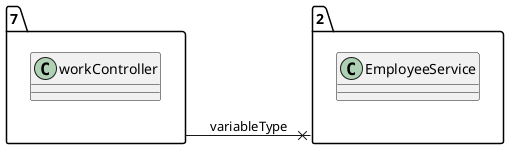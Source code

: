 @startuml 
allow_mixing
left to right direction
package "7"{
class workController

}
package "2"{
class EmployeeService

}
"7" --x "2":variableType
@enduml